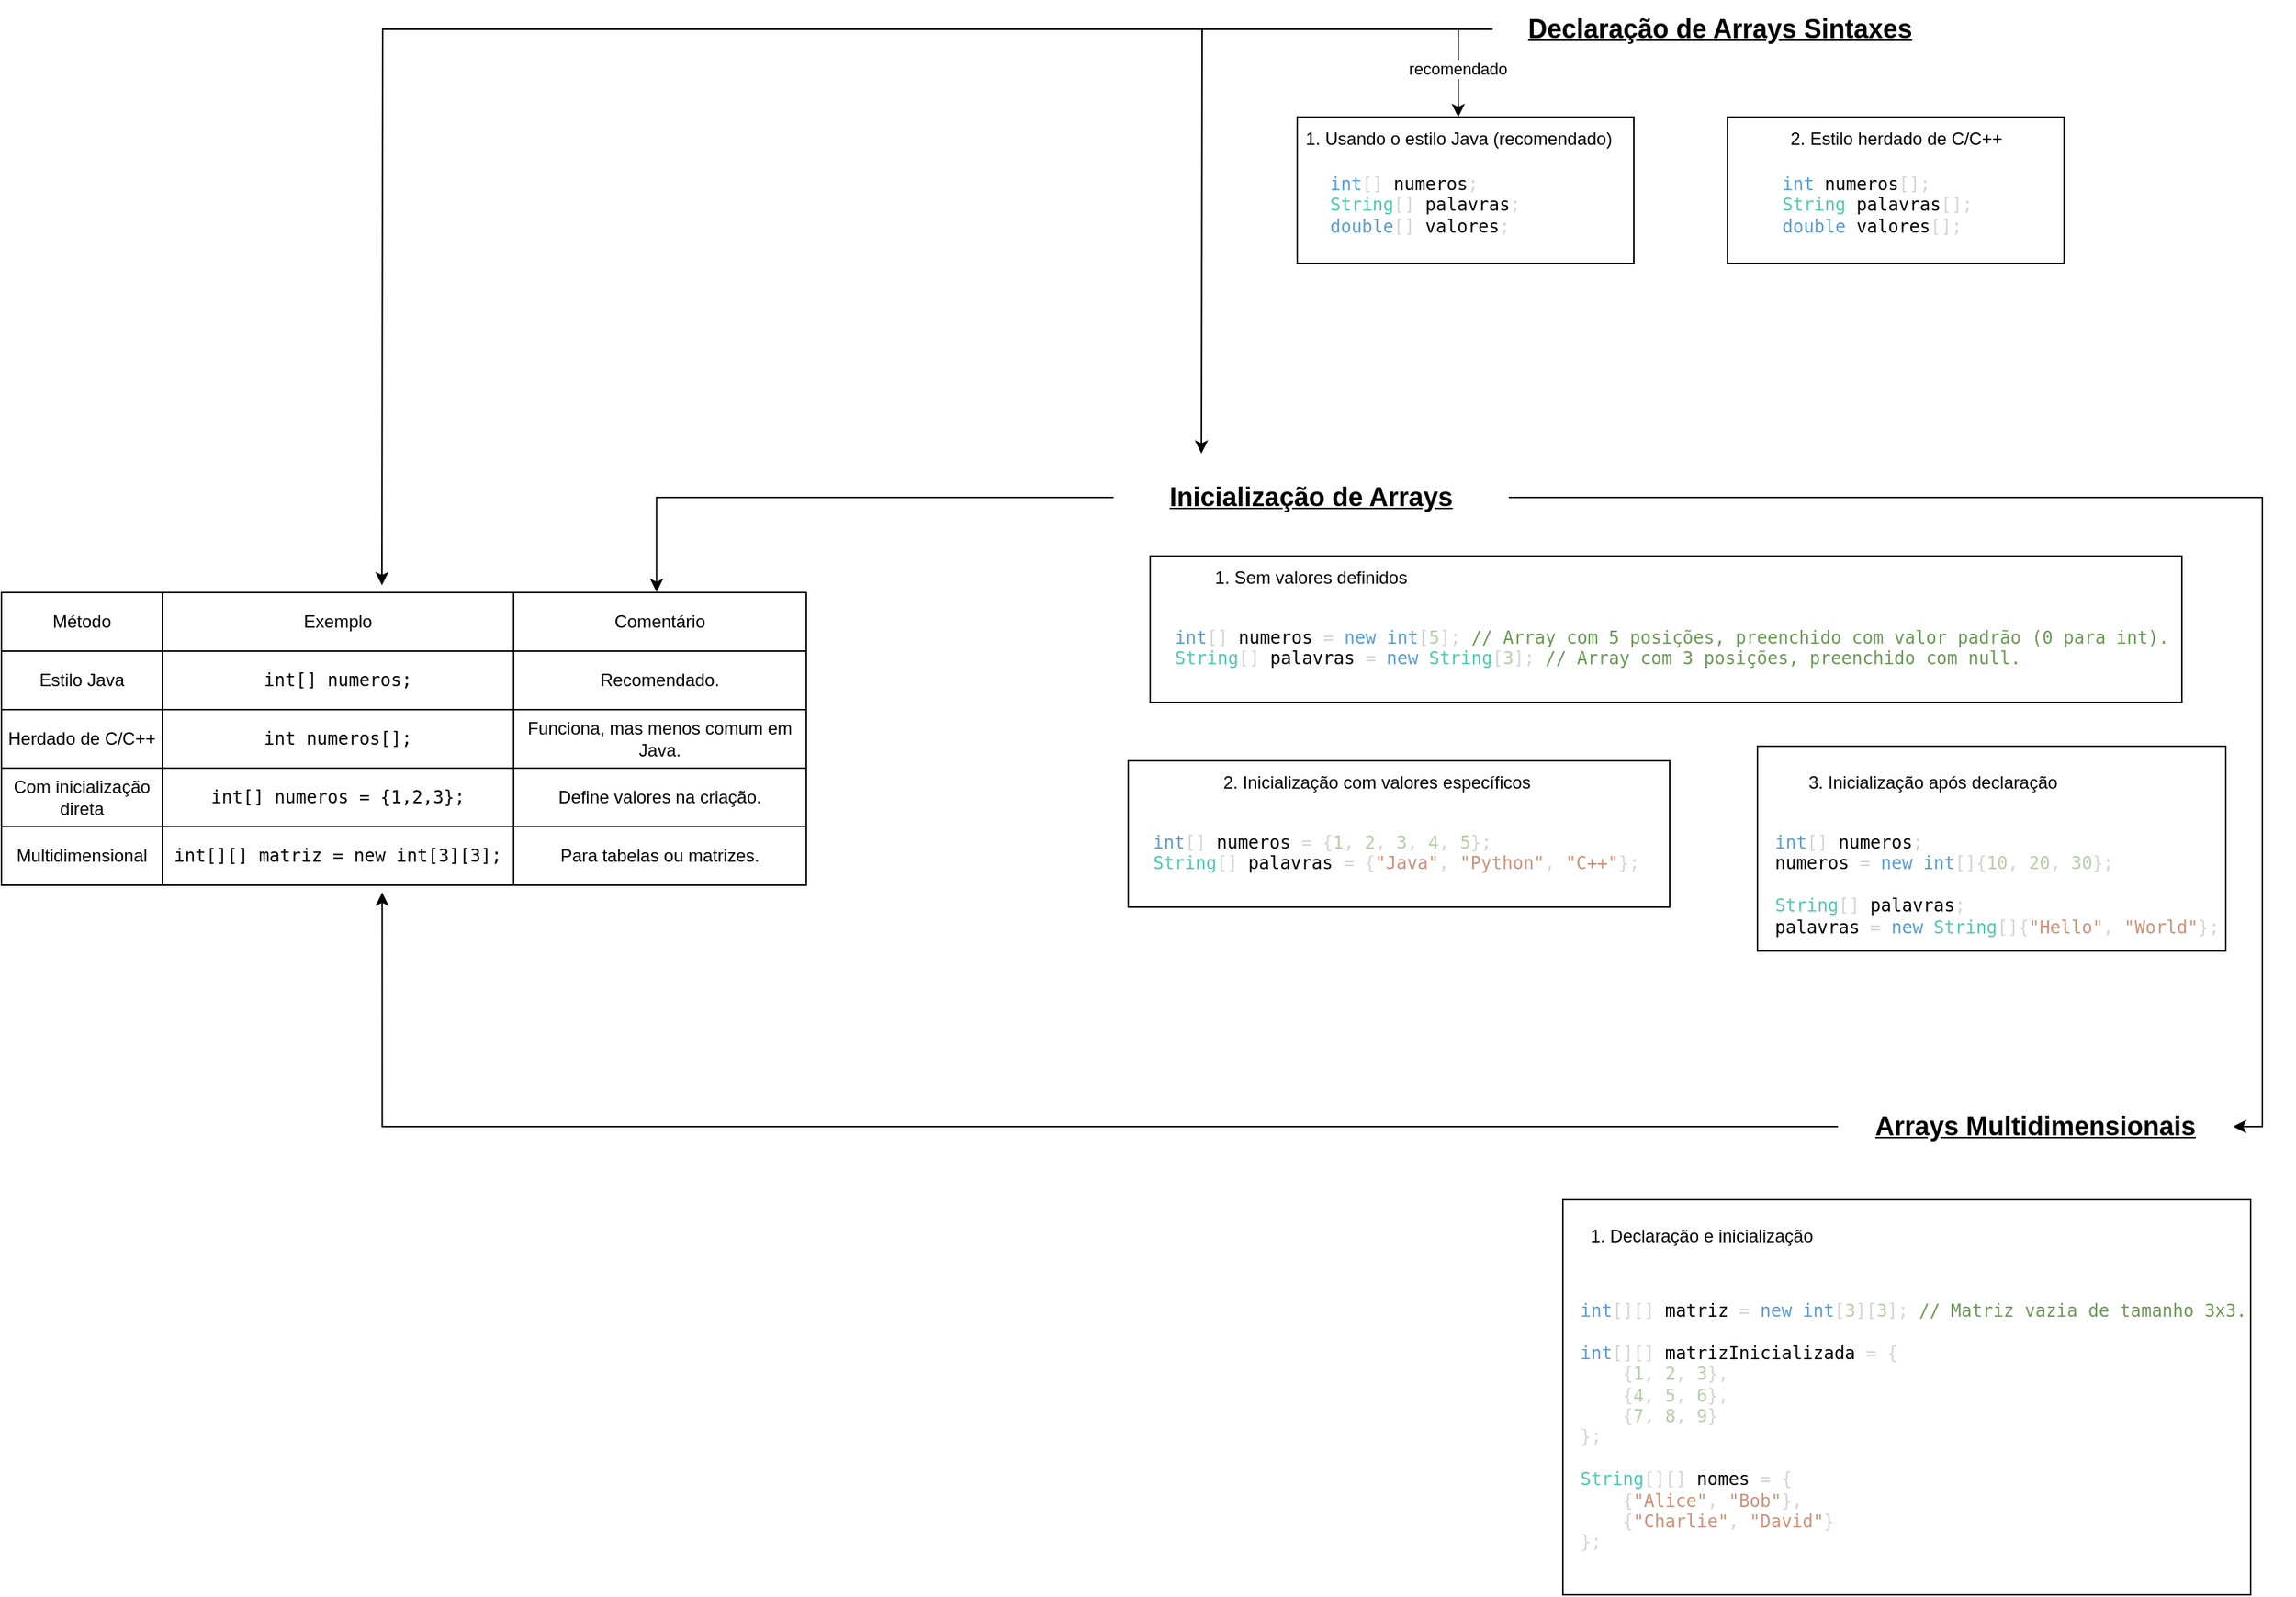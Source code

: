 <mxfile version="26.2.6">
  <diagram name="Página-1" id="zZZ8uDul51QJqdM6ozN6">
    <mxGraphModel dx="2986" dy="1066" grid="1" gridSize="10" guides="1" tooltips="1" connect="1" arrows="1" fold="1" page="1" pageScale="1" pageWidth="827" pageHeight="1169" math="0" shadow="0">
      <root>
        <mxCell id="0" />
        <mxCell id="1" parent="0" />
        <mxCell id="lGeH4csDWYJscvn6PiZ9-28" value="" style="rounded=0;whiteSpace=wrap;html=1;" vertex="1" parent="1">
          <mxGeometry x="460" y="590" width="320" height="140" as="geometry" />
        </mxCell>
        <mxCell id="lGeH4csDWYJscvn6PiZ9-25" value="" style="rounded=0;whiteSpace=wrap;html=1;" vertex="1" parent="1">
          <mxGeometry x="30" y="600" width="370" height="100" as="geometry" />
        </mxCell>
        <mxCell id="lGeH4csDWYJscvn6PiZ9-12" value="" style="rounded=0;whiteSpace=wrap;html=1;" vertex="1" parent="1">
          <mxGeometry x="439.5" y="160" width="230" height="100" as="geometry" />
        </mxCell>
        <mxCell id="lGeH4csDWYJscvn6PiZ9-7" value="" style="rounded=0;whiteSpace=wrap;html=1;" vertex="1" parent="1">
          <mxGeometry x="145.5" y="160" width="230" height="100" as="geometry" />
        </mxCell>
        <mxCell id="lGeH4csDWYJscvn6PiZ9-13" style="edgeStyle=orthogonalEdgeStyle;rounded=0;orthogonalLoop=1;jettySize=auto;html=1;entryX=0.5;entryY=0;entryDx=0;entryDy=0;exitX=0;exitY=0.5;exitDx=0;exitDy=0;" edge="1" parent="1" source="lGeH4csDWYJscvn6PiZ9-1" target="lGeH4csDWYJscvn6PiZ9-2">
          <mxGeometry relative="1" as="geometry" />
        </mxCell>
        <mxCell id="lGeH4csDWYJscvn6PiZ9-14" value="recomendado" style="edgeLabel;html=1;align=center;verticalAlign=middle;resizable=0;points=[];" vertex="1" connectable="0" parent="lGeH4csDWYJscvn6PiZ9-13">
          <mxGeometry x="0.211" y="-1" relative="1" as="geometry">
            <mxPoint as="offset" />
          </mxGeometry>
        </mxCell>
        <mxCell id="lGeH4csDWYJscvn6PiZ9-35" style="edgeStyle=orthogonalEdgeStyle;rounded=0;orthogonalLoop=1;jettySize=auto;html=1;" edge="1" parent="1" source="lGeH4csDWYJscvn6PiZ9-1">
          <mxGeometry relative="1" as="geometry">
            <mxPoint x="80" y="390" as="targetPoint" />
          </mxGeometry>
        </mxCell>
        <mxCell id="lGeH4csDWYJscvn6PiZ9-58" style="edgeStyle=orthogonalEdgeStyle;rounded=0;orthogonalLoop=1;jettySize=auto;html=1;" edge="1" parent="1" source="lGeH4csDWYJscvn6PiZ9-1">
          <mxGeometry relative="1" as="geometry">
            <mxPoint x="-480" y="480" as="targetPoint" />
          </mxGeometry>
        </mxCell>
        <mxCell id="lGeH4csDWYJscvn6PiZ9-1" value="&lt;b&gt;&lt;u&gt;Declaração de Arrays Sintaxes&lt;/u&gt;&lt;/b&gt;" style="text;strokeColor=none;align=center;fillColor=none;html=1;verticalAlign=middle;whiteSpace=wrap;rounded=0;fontSize=18;" vertex="1" parent="1">
          <mxGeometry x="279" y="80" width="311" height="40" as="geometry" />
        </mxCell>
        <mxCell id="lGeH4csDWYJscvn6PiZ9-2" value="1. Usando o estilo Java (recomendado)" style="text;strokeColor=none;align=center;fillColor=none;html=1;verticalAlign=middle;whiteSpace=wrap;rounded=0;" vertex="1" parent="1">
          <mxGeometry x="145.5" y="160" width="220" height="30" as="geometry" />
        </mxCell>
        <mxCell id="lGeH4csDWYJscvn6PiZ9-4" value="&lt;pre class=&quot;x:px-4 x:py-2&quot;&gt;&lt;code class=&quot;x:font-mono&quot; style=&quot;white-space: pre;&quot;&gt;&lt;span class=&quot;token&quot; style=&quot;color: rgb(86, 156, 214);&quot;&gt;int&lt;/span&gt;&lt;span class=&quot;token&quot; style=&quot;color: rgb(212, 212, 212);&quot;&gt;[&lt;/span&gt;&lt;span class=&quot;token&quot; style=&quot;color: rgb(212, 212, 212);&quot;&gt;]&lt;/span&gt;&lt;span&gt; numeros&lt;/span&gt;&lt;span class=&quot;token&quot; style=&quot;color: rgb(212, 212, 212);&quot;&gt;;&lt;/span&gt;&lt;span&gt;&#xa;&lt;/span&gt;&lt;span&gt;&lt;/span&gt;&lt;span class=&quot;token&quot; style=&quot;color: rgb(78, 201, 176);&quot;&gt;String&lt;/span&gt;&lt;span class=&quot;token&quot; style=&quot;color: rgb(212, 212, 212);&quot;&gt;[&lt;/span&gt;&lt;span class=&quot;token&quot; style=&quot;color: rgb(212, 212, 212);&quot;&gt;]&lt;/span&gt;&lt;span&gt; palavras&lt;/span&gt;&lt;span class=&quot;token&quot; style=&quot;color: rgb(212, 212, 212);&quot;&gt;;&lt;/span&gt;&lt;span&gt;&#xa;&lt;/span&gt;&lt;span&gt;&lt;/span&gt;&lt;span class=&quot;token&quot; style=&quot;color: rgb(86, 156, 214);&quot;&gt;double&lt;/span&gt;&lt;span class=&quot;token&quot; style=&quot;color: rgb(212, 212, 212);&quot;&gt;[&lt;/span&gt;&lt;span class=&quot;token&quot; style=&quot;color: rgb(212, 212, 212);&quot;&gt;]&lt;/span&gt;&lt;span&gt; valores&lt;/span&gt;&lt;span class=&quot;token&quot; style=&quot;color: rgb(212, 212, 212);&quot;&gt;;&lt;/span&gt;&lt;/code&gt;&lt;/pre&gt;" style="text;whiteSpace=wrap;html=1;" vertex="1" parent="1">
          <mxGeometry x="165.5" y="180" width="160" height="90" as="geometry" />
        </mxCell>
        <mxCell id="lGeH4csDWYJscvn6PiZ9-5" value="2. Estilo herdado de C/C++" style="text;strokeColor=none;align=center;fillColor=none;html=1;verticalAlign=middle;whiteSpace=wrap;rounded=0;" vertex="1" parent="1">
          <mxGeometry x="444.5" y="160" width="220" height="30" as="geometry" />
        </mxCell>
        <mxCell id="lGeH4csDWYJscvn6PiZ9-9" value="&lt;pre class=&quot;x:px-4 x:py-2&quot;&gt;&lt;code class=&quot;x:font-mono&quot; style=&quot;white-space: pre;&quot;&gt;&lt;span class=&quot;token&quot; style=&quot;color: rgb(86, 156, 214);&quot;&gt;int&lt;/span&gt;&lt;span&gt; numeros&lt;/span&gt;&lt;span class=&quot;token&quot; style=&quot;color: rgb(212, 212, 212);&quot;&gt;[&lt;/span&gt;&lt;span class=&quot;token&quot; style=&quot;color: rgb(212, 212, 212);&quot;&gt;]&lt;/span&gt;&lt;span class=&quot;token&quot; style=&quot;color: rgb(212, 212, 212);&quot;&gt;;&lt;/span&gt;&lt;span&gt;&#xa;&lt;/span&gt;&lt;span&gt;&lt;/span&gt;&lt;span class=&quot;token&quot; style=&quot;color: rgb(78, 201, 176);&quot;&gt;String&lt;/span&gt;&lt;span&gt; palavras&lt;/span&gt;&lt;span class=&quot;token&quot; style=&quot;color: rgb(212, 212, 212);&quot;&gt;[&lt;/span&gt;&lt;span class=&quot;token&quot; style=&quot;color: rgb(212, 212, 212);&quot;&gt;]&lt;/span&gt;&lt;span class=&quot;token&quot; style=&quot;color: rgb(212, 212, 212);&quot;&gt;;&lt;/span&gt;&lt;span&gt;&#xa;&lt;/span&gt;&lt;span&gt;&lt;/span&gt;&lt;span class=&quot;token&quot; style=&quot;color: rgb(86, 156, 214);&quot;&gt;double&lt;/span&gt;&lt;span&gt; valores&lt;/span&gt;&lt;span class=&quot;token&quot; style=&quot;color: rgb(212, 212, 212);&quot;&gt;[&lt;/span&gt;&lt;span class=&quot;token&quot; style=&quot;color: rgb(212, 212, 212);&quot;&gt;]&lt;/span&gt;&lt;span class=&quot;token&quot; style=&quot;color: rgb(212, 212, 212);&quot;&gt;;&lt;/span&gt;&lt;/code&gt;&lt;/pre&gt;" style="text;whiteSpace=wrap;html=1;" vertex="1" parent="1">
          <mxGeometry x="474.5" y="180" width="160" height="90" as="geometry" />
        </mxCell>
        <mxCell id="lGeH4csDWYJscvn6PiZ9-36" style="edgeStyle=orthogonalEdgeStyle;rounded=0;orthogonalLoop=1;jettySize=auto;html=1;entryX=1;entryY=0.5;entryDx=0;entryDy=0;" edge="1" parent="1" source="lGeH4csDWYJscvn6PiZ9-18" target="lGeH4csDWYJscvn6PiZ9-29">
          <mxGeometry relative="1" as="geometry" />
        </mxCell>
        <mxCell id="lGeH4csDWYJscvn6PiZ9-60" style="edgeStyle=orthogonalEdgeStyle;rounded=0;orthogonalLoop=1;jettySize=auto;html=1;entryX=0.814;entryY=-0.002;entryDx=0;entryDy=0;entryPerimeter=0;" edge="1" parent="1" source="lGeH4csDWYJscvn6PiZ9-18" target="lGeH4csDWYJscvn6PiZ9-37">
          <mxGeometry relative="1" as="geometry">
            <mxPoint x="-120" y="690" as="targetPoint" />
          </mxGeometry>
        </mxCell>
        <mxCell id="lGeH4csDWYJscvn6PiZ9-18" value="&lt;b&gt;&lt;u&gt;Inicialização de Arrays&lt;/u&gt;&lt;/b&gt;" style="text;strokeColor=none;align=center;fillColor=none;html=1;verticalAlign=middle;whiteSpace=wrap;rounded=0;fontSize=18;" vertex="1" parent="1">
          <mxGeometry x="20" y="400" width="270" height="40" as="geometry" />
        </mxCell>
        <mxCell id="lGeH4csDWYJscvn6PiZ9-20" value="" style="rounded=0;whiteSpace=wrap;html=1;" vertex="1" parent="1">
          <mxGeometry x="45" y="460" width="705" height="100" as="geometry" />
        </mxCell>
        <mxCell id="lGeH4csDWYJscvn6PiZ9-21" value="1. Sem valores definidos" style="text;strokeColor=none;align=center;fillColor=none;html=1;verticalAlign=middle;whiteSpace=wrap;rounded=0;" vertex="1" parent="1">
          <mxGeometry x="45" y="460" width="220" height="30" as="geometry" />
        </mxCell>
        <mxCell id="lGeH4csDWYJscvn6PiZ9-22" value="&lt;pre class=&quot;x:px-4 x:py-2&quot;&gt;&lt;code class=&quot;x:font-mono&quot; style=&quot;white-space: pre;&quot;&gt;&lt;span class=&quot;token&quot; style=&quot;color: rgb(86, 156, 214);&quot;&gt;int&lt;/span&gt;&lt;span class=&quot;token&quot; style=&quot;color: rgb(212, 212, 212);&quot;&gt;[&lt;/span&gt;&lt;span class=&quot;token&quot; style=&quot;color: rgb(212, 212, 212);&quot;&gt;]&lt;/span&gt;&lt;span&gt; numeros &lt;/span&gt;&lt;span class=&quot;token&quot; style=&quot;color: rgb(212, 212, 212);&quot;&gt;=&lt;/span&gt;&lt;span&gt; &lt;/span&gt;&lt;span class=&quot;token&quot; style=&quot;color: rgb(86, 156, 214);&quot;&gt;new&lt;/span&gt;&lt;span&gt; &lt;/span&gt;&lt;span class=&quot;token&quot; style=&quot;color: rgb(86, 156, 214);&quot;&gt;int&lt;/span&gt;&lt;span class=&quot;token&quot; style=&quot;color: rgb(212, 212, 212);&quot;&gt;[&lt;/span&gt;&lt;span class=&quot;token&quot; style=&quot;color: rgb(181, 206, 168);&quot;&gt;5&lt;/span&gt;&lt;span class=&quot;token&quot; style=&quot;color: rgb(212, 212, 212);&quot;&gt;]&lt;/span&gt;&lt;span class=&quot;token&quot; style=&quot;color: rgb(212, 212, 212);&quot;&gt;;&lt;/span&gt;&lt;span&gt; &lt;/span&gt;&lt;span class=&quot;token&quot; style=&quot;color: rgb(106, 153, 85);&quot;&gt;// Array com 5 posições, preenchido com valor padrão (0 para int).&lt;/span&gt;&lt;span&gt;&#xa;&lt;/span&gt;&lt;span&gt;&lt;/span&gt;&lt;span class=&quot;token&quot; style=&quot;color: rgb(78, 201, 176);&quot;&gt;String&lt;/span&gt;&lt;span class=&quot;token&quot; style=&quot;color: rgb(212, 212, 212);&quot;&gt;[&lt;/span&gt;&lt;span class=&quot;token&quot; style=&quot;color: rgb(212, 212, 212);&quot;&gt;]&lt;/span&gt;&lt;span&gt; palavras &lt;/span&gt;&lt;span class=&quot;token&quot; style=&quot;color: rgb(212, 212, 212);&quot;&gt;=&lt;/span&gt;&lt;span&gt; &lt;/span&gt;&lt;span class=&quot;token&quot; style=&quot;color: rgb(86, 156, 214);&quot;&gt;new&lt;/span&gt;&lt;span&gt; &lt;/span&gt;&lt;span class=&quot;token&quot; style=&quot;color: rgb(78, 201, 176);&quot;&gt;String&lt;/span&gt;&lt;span class=&quot;token&quot; style=&quot;color: rgb(212, 212, 212);&quot;&gt;[&lt;/span&gt;&lt;span class=&quot;token&quot; style=&quot;color: rgb(181, 206, 168);&quot;&gt;3&lt;/span&gt;&lt;span class=&quot;token&quot; style=&quot;color: rgb(212, 212, 212);&quot;&gt;]&lt;/span&gt;&lt;span class=&quot;token&quot; style=&quot;color: rgb(212, 212, 212);&quot;&gt;;&lt;/span&gt;&lt;span&gt; &lt;/span&gt;&lt;span class=&quot;token&quot; style=&quot;color: rgb(106, 153, 85);&quot;&gt;// Array com 3 posições, preenchido com null.&lt;/span&gt;&lt;span&gt;&lt;/span&gt;&lt;/code&gt;&lt;/pre&gt;" style="text;whiteSpace=wrap;html=1;" vertex="1" parent="1">
          <mxGeometry x="60" y="490" width="690" height="60" as="geometry" />
        </mxCell>
        <mxCell id="lGeH4csDWYJscvn6PiZ9-23" value="2. Inicialização com valores específicos" style="text;strokeColor=none;align=center;fillColor=none;html=1;verticalAlign=middle;whiteSpace=wrap;rounded=0;" vertex="1" parent="1">
          <mxGeometry x="90" y="600" width="220" height="30" as="geometry" />
        </mxCell>
        <mxCell id="lGeH4csDWYJscvn6PiZ9-24" value="&lt;pre class=&quot;x:px-4 x:py-2&quot;&gt;&lt;code class=&quot;x:font-mono&quot; style=&quot;white-space: pre;&quot;&gt;&lt;span class=&quot;token&quot; style=&quot;color: rgb(86, 156, 214);&quot;&gt;int&lt;/span&gt;&lt;span class=&quot;token&quot; style=&quot;color: rgb(212, 212, 212);&quot;&gt;[&lt;/span&gt;&lt;span class=&quot;token&quot; style=&quot;color: rgb(212, 212, 212);&quot;&gt;]&lt;/span&gt;&lt;span&gt; numeros &lt;/span&gt;&lt;span class=&quot;token&quot; style=&quot;color: rgb(212, 212, 212);&quot;&gt;=&lt;/span&gt;&lt;span&gt; &lt;/span&gt;&lt;span class=&quot;token&quot; style=&quot;color: rgb(212, 212, 212);&quot;&gt;{&lt;/span&gt;&lt;span class=&quot;token&quot; style=&quot;color: rgb(181, 206, 168);&quot;&gt;1&lt;/span&gt;&lt;span class=&quot;token&quot; style=&quot;color: rgb(212, 212, 212);&quot;&gt;,&lt;/span&gt;&lt;span&gt; &lt;/span&gt;&lt;span class=&quot;token&quot; style=&quot;color: rgb(181, 206, 168);&quot;&gt;2&lt;/span&gt;&lt;span class=&quot;token&quot; style=&quot;color: rgb(212, 212, 212);&quot;&gt;,&lt;/span&gt;&lt;span&gt; &lt;/span&gt;&lt;span class=&quot;token&quot; style=&quot;color: rgb(181, 206, 168);&quot;&gt;3&lt;/span&gt;&lt;span class=&quot;token&quot; style=&quot;color: rgb(212, 212, 212);&quot;&gt;,&lt;/span&gt;&lt;span&gt; &lt;/span&gt;&lt;span class=&quot;token&quot; style=&quot;color: rgb(181, 206, 168);&quot;&gt;4&lt;/span&gt;&lt;span class=&quot;token&quot; style=&quot;color: rgb(212, 212, 212);&quot;&gt;,&lt;/span&gt;&lt;span&gt; &lt;/span&gt;&lt;span class=&quot;token&quot; style=&quot;color: rgb(181, 206, 168);&quot;&gt;5&lt;/span&gt;&lt;span class=&quot;token&quot; style=&quot;color: rgb(212, 212, 212);&quot;&gt;}&lt;/span&gt;&lt;span class=&quot;token&quot; style=&quot;color: rgb(212, 212, 212);&quot;&gt;;&lt;/span&gt;&lt;span&gt;&#xa;&lt;/span&gt;&lt;span&gt;&lt;/span&gt;&lt;span class=&quot;token&quot; style=&quot;color: rgb(78, 201, 176);&quot;&gt;String&lt;/span&gt;&lt;span class=&quot;token&quot; style=&quot;color: rgb(212, 212, 212);&quot;&gt;[&lt;/span&gt;&lt;span class=&quot;token&quot; style=&quot;color: rgb(212, 212, 212);&quot;&gt;]&lt;/span&gt;&lt;span&gt; palavras &lt;/span&gt;&lt;span class=&quot;token&quot; style=&quot;color: rgb(212, 212, 212);&quot;&gt;=&lt;/span&gt;&lt;span&gt; &lt;/span&gt;&lt;span class=&quot;token&quot; style=&quot;color: rgb(212, 212, 212);&quot;&gt;{&lt;/span&gt;&lt;span class=&quot;token&quot; style=&quot;color: rgb(206, 145, 120);&quot;&gt;&quot;Java&quot;&lt;/span&gt;&lt;span class=&quot;token&quot; style=&quot;color: rgb(212, 212, 212);&quot;&gt;,&lt;/span&gt;&lt;span&gt; &lt;/span&gt;&lt;span class=&quot;token&quot; style=&quot;color: rgb(206, 145, 120);&quot;&gt;&quot;Python&quot;&lt;/span&gt;&lt;span class=&quot;token&quot; style=&quot;color: rgb(212, 212, 212);&quot;&gt;,&lt;/span&gt;&lt;span&gt; &lt;/span&gt;&lt;span class=&quot;token&quot; style=&quot;color: rgb(206, 145, 120);&quot;&gt;&quot;C++&quot;&lt;/span&gt;&lt;span class=&quot;token&quot; style=&quot;color: rgb(212, 212, 212);&quot;&gt;}&lt;/span&gt;&lt;span class=&quot;token&quot; style=&quot;color: rgb(212, 212, 212);&quot;&gt;;&lt;/span&gt;&lt;/code&gt;&lt;/pre&gt;" style="text;whiteSpace=wrap;html=1;" vertex="1" parent="1">
          <mxGeometry x="45" y="630" width="370" height="80" as="geometry" />
        </mxCell>
        <mxCell id="lGeH4csDWYJscvn6PiZ9-26" value="3. Inicialização após declaração" style="text;strokeColor=none;align=center;fillColor=none;html=1;verticalAlign=middle;whiteSpace=wrap;rounded=0;" vertex="1" parent="1">
          <mxGeometry x="470" y="600" width="220" height="30" as="geometry" />
        </mxCell>
        <mxCell id="lGeH4csDWYJscvn6PiZ9-27" value="&lt;pre class=&quot;x:px-4 x:py-2&quot;&gt;&lt;code class=&quot;x:font-mono&quot; style=&quot;white-space: pre;&quot;&gt;&lt;span class=&quot;token&quot; style=&quot;color: rgb(86, 156, 214);&quot;&gt;int&lt;/span&gt;&lt;span class=&quot;token&quot; style=&quot;color: rgb(212, 212, 212);&quot;&gt;[&lt;/span&gt;&lt;span class=&quot;token&quot; style=&quot;color: rgb(212, 212, 212);&quot;&gt;]&lt;/span&gt;&lt;span&gt; numeros&lt;/span&gt;&lt;span class=&quot;token&quot; style=&quot;color: rgb(212, 212, 212);&quot;&gt;;&lt;/span&gt;&lt;span&gt;&#xa;&lt;/span&gt;&lt;span&gt;numeros &lt;/span&gt;&lt;span class=&quot;token&quot; style=&quot;color: rgb(212, 212, 212);&quot;&gt;=&lt;/span&gt;&lt;span&gt; &lt;/span&gt;&lt;span class=&quot;token&quot; style=&quot;color: rgb(86, 156, 214);&quot;&gt;new&lt;/span&gt;&lt;span&gt; &lt;/span&gt;&lt;span class=&quot;token&quot; style=&quot;color: rgb(86, 156, 214);&quot;&gt;int&lt;/span&gt;&lt;span class=&quot;token&quot; style=&quot;color: rgb(212, 212, 212);&quot;&gt;[&lt;/span&gt;&lt;span class=&quot;token&quot; style=&quot;color: rgb(212, 212, 212);&quot;&gt;]&lt;/span&gt;&lt;span class=&quot;token&quot; style=&quot;color: rgb(212, 212, 212);&quot;&gt;{&lt;/span&gt;&lt;span class=&quot;token&quot; style=&quot;color: rgb(181, 206, 168);&quot;&gt;10&lt;/span&gt;&lt;span class=&quot;token&quot; style=&quot;color: rgb(212, 212, 212);&quot;&gt;,&lt;/span&gt;&lt;span&gt; &lt;/span&gt;&lt;span class=&quot;token&quot; style=&quot;color: rgb(181, 206, 168);&quot;&gt;20&lt;/span&gt;&lt;span class=&quot;token&quot; style=&quot;color: rgb(212, 212, 212);&quot;&gt;,&lt;/span&gt;&lt;span&gt; &lt;/span&gt;&lt;span class=&quot;token&quot; style=&quot;color: rgb(181, 206, 168);&quot;&gt;30&lt;/span&gt;&lt;span class=&quot;token&quot; style=&quot;color: rgb(212, 212, 212);&quot;&gt;}&lt;/span&gt;&lt;span class=&quot;token&quot; style=&quot;color: rgb(212, 212, 212);&quot;&gt;;&lt;/span&gt;&lt;span&gt;&#xa;&lt;/span&gt;&#xa;&lt;span&gt;&lt;/span&gt;&lt;span class=&quot;token&quot; style=&quot;color: rgb(78, 201, 176);&quot;&gt;String&lt;/span&gt;&lt;span class=&quot;token&quot; style=&quot;color: rgb(212, 212, 212);&quot;&gt;[&lt;/span&gt;&lt;span class=&quot;token&quot; style=&quot;color: rgb(212, 212, 212);&quot;&gt;]&lt;/span&gt;&lt;span&gt; palavras&lt;/span&gt;&lt;span class=&quot;token&quot; style=&quot;color: rgb(212, 212, 212);&quot;&gt;;&lt;/span&gt;&lt;span&gt;&#xa;&lt;/span&gt;&lt;span&gt;palavras &lt;/span&gt;&lt;span class=&quot;token&quot; style=&quot;color: rgb(212, 212, 212);&quot;&gt;=&lt;/span&gt;&lt;span&gt; &lt;/span&gt;&lt;span class=&quot;token&quot; style=&quot;color: rgb(86, 156, 214);&quot;&gt;new&lt;/span&gt;&lt;span&gt; &lt;/span&gt;&lt;span class=&quot;token&quot; style=&quot;color: rgb(78, 201, 176);&quot;&gt;String&lt;/span&gt;&lt;span class=&quot;token&quot; style=&quot;color: rgb(212, 212, 212);&quot;&gt;[&lt;/span&gt;&lt;span class=&quot;token&quot; style=&quot;color: rgb(212, 212, 212);&quot;&gt;]&lt;/span&gt;&lt;span class=&quot;token&quot; style=&quot;color: rgb(212, 212, 212);&quot;&gt;{&lt;/span&gt;&lt;span class=&quot;token&quot; style=&quot;color: rgb(206, 145, 120);&quot;&gt;&quot;Hello&quot;&lt;/span&gt;&lt;span class=&quot;token&quot; style=&quot;color: rgb(212, 212, 212);&quot;&gt;,&lt;/span&gt;&lt;span&gt; &lt;/span&gt;&lt;span class=&quot;token&quot; style=&quot;color: rgb(206, 145, 120);&quot;&gt;&quot;World&quot;&lt;/span&gt;&lt;span class=&quot;token&quot; style=&quot;color: rgb(212, 212, 212);&quot;&gt;}&lt;/span&gt;&lt;span class=&quot;token&quot; style=&quot;color: rgb(212, 212, 212);&quot;&gt;;&lt;/span&gt;&lt;/code&gt;&lt;/pre&gt;" style="text;whiteSpace=wrap;html=1;" vertex="1" parent="1">
          <mxGeometry x="470" y="630" width="340" height="120" as="geometry" />
        </mxCell>
        <mxCell id="lGeH4csDWYJscvn6PiZ9-29" value="&lt;b&gt;&lt;u&gt;Arrays Multidimensionais&lt;/u&gt;&lt;/b&gt;" style="text;strokeColor=none;align=center;fillColor=none;html=1;verticalAlign=middle;whiteSpace=wrap;rounded=0;fontSize=18;" vertex="1" parent="1">
          <mxGeometry x="515" y="830" width="270" height="40" as="geometry" />
        </mxCell>
        <mxCell id="lGeH4csDWYJscvn6PiZ9-33" value="" style="group" vertex="1" connectable="0" parent="1">
          <mxGeometry x="312" y="900" width="515" height="270" as="geometry" />
        </mxCell>
        <mxCell id="lGeH4csDWYJscvn6PiZ9-32" value="" style="rounded=0;whiteSpace=wrap;html=1;" vertex="1" parent="lGeH4csDWYJscvn6PiZ9-33">
          <mxGeometry x="15" width="470" height="270" as="geometry" />
        </mxCell>
        <mxCell id="lGeH4csDWYJscvn6PiZ9-30" value="1. Declaração e inicialização" style="text;strokeColor=none;align=center;fillColor=none;html=1;verticalAlign=middle;whiteSpace=wrap;rounded=0;" vertex="1" parent="lGeH4csDWYJscvn6PiZ9-33">
          <mxGeometry y="10" width="220" height="30" as="geometry" />
        </mxCell>
        <mxCell id="lGeH4csDWYJscvn6PiZ9-31" value="&lt;pre class=&quot;x:px-4 x:py-2&quot;&gt;&lt;code class=&quot;x:font-mono&quot; style=&quot;white-space: pre;&quot;&gt;&lt;span class=&quot;token&quot; style=&quot;color: rgb(86, 156, 214);&quot;&gt;int&lt;/span&gt;&lt;span class=&quot;token&quot; style=&quot;color: rgb(212, 212, 212);&quot;&gt;[&lt;/span&gt;&lt;span class=&quot;token&quot; style=&quot;color: rgb(212, 212, 212);&quot;&gt;]&lt;/span&gt;&lt;span class=&quot;token&quot; style=&quot;color: rgb(212, 212, 212);&quot;&gt;[&lt;/span&gt;&lt;span class=&quot;token&quot; style=&quot;color: rgb(212, 212, 212);&quot;&gt;]&lt;/span&gt;&lt;span&gt; matriz &lt;/span&gt;&lt;span class=&quot;token&quot; style=&quot;color: rgb(212, 212, 212);&quot;&gt;=&lt;/span&gt;&lt;span&gt; &lt;/span&gt;&lt;span class=&quot;token&quot; style=&quot;color: rgb(86, 156, 214);&quot;&gt;new&lt;/span&gt;&lt;span&gt; &lt;/span&gt;&lt;span class=&quot;token&quot; style=&quot;color: rgb(86, 156, 214);&quot;&gt;int&lt;/span&gt;&lt;span class=&quot;token&quot; style=&quot;color: rgb(212, 212, 212);&quot;&gt;[&lt;/span&gt;&lt;span class=&quot;token&quot; style=&quot;color: rgb(181, 206, 168);&quot;&gt;3&lt;/span&gt;&lt;span class=&quot;token&quot; style=&quot;color: rgb(212, 212, 212);&quot;&gt;]&lt;/span&gt;&lt;span class=&quot;token&quot; style=&quot;color: rgb(212, 212, 212);&quot;&gt;[&lt;/span&gt;&lt;span class=&quot;token&quot; style=&quot;color: rgb(181, 206, 168);&quot;&gt;3&lt;/span&gt;&lt;span class=&quot;token&quot; style=&quot;color: rgb(212, 212, 212);&quot;&gt;]&lt;/span&gt;&lt;span class=&quot;token&quot; style=&quot;color: rgb(212, 212, 212);&quot;&gt;;&lt;/span&gt;&lt;span&gt; &lt;/span&gt;&lt;span class=&quot;token&quot; style=&quot;color: rgb(106, 153, 85);&quot;&gt;// Matriz vazia de tamanho 3x3.&lt;/span&gt;&lt;span&gt;&#xa;&lt;/span&gt;&#xa;&lt;span&gt;&lt;/span&gt;&lt;span class=&quot;token&quot; style=&quot;color: rgb(86, 156, 214);&quot;&gt;int&lt;/span&gt;&lt;span class=&quot;token&quot; style=&quot;color: rgb(212, 212, 212);&quot;&gt;[&lt;/span&gt;&lt;span class=&quot;token&quot; style=&quot;color: rgb(212, 212, 212);&quot;&gt;]&lt;/span&gt;&lt;span class=&quot;token&quot; style=&quot;color: rgb(212, 212, 212);&quot;&gt;[&lt;/span&gt;&lt;span class=&quot;token&quot; style=&quot;color: rgb(212, 212, 212);&quot;&gt;]&lt;/span&gt;&lt;span&gt; matrizInicializada &lt;/span&gt;&lt;span class=&quot;token&quot; style=&quot;color: rgb(212, 212, 212);&quot;&gt;=&lt;/span&gt;&lt;span&gt; &lt;/span&gt;&lt;span class=&quot;token&quot; style=&quot;color: rgb(212, 212, 212);&quot;&gt;{&lt;/span&gt;&lt;span&gt;&#xa;&lt;/span&gt;&lt;span&gt;    &lt;/span&gt;&lt;span class=&quot;token&quot; style=&quot;color: rgb(212, 212, 212);&quot;&gt;{&lt;/span&gt;&lt;span class=&quot;token&quot; style=&quot;color: rgb(181, 206, 168);&quot;&gt;1&lt;/span&gt;&lt;span class=&quot;token&quot; style=&quot;color: rgb(212, 212, 212);&quot;&gt;,&lt;/span&gt;&lt;span&gt; &lt;/span&gt;&lt;span class=&quot;token&quot; style=&quot;color: rgb(181, 206, 168);&quot;&gt;2&lt;/span&gt;&lt;span class=&quot;token&quot; style=&quot;color: rgb(212, 212, 212);&quot;&gt;,&lt;/span&gt;&lt;span&gt; &lt;/span&gt;&lt;span class=&quot;token&quot; style=&quot;color: rgb(181, 206, 168);&quot;&gt;3&lt;/span&gt;&lt;span class=&quot;token&quot; style=&quot;color: rgb(212, 212, 212);&quot;&gt;}&lt;/span&gt;&lt;span class=&quot;token&quot; style=&quot;color: rgb(212, 212, 212);&quot;&gt;,&lt;/span&gt;&lt;span&gt;&#xa;&lt;/span&gt;&lt;span&gt;    &lt;/span&gt;&lt;span class=&quot;token&quot; style=&quot;color: rgb(212, 212, 212);&quot;&gt;{&lt;/span&gt;&lt;span class=&quot;token&quot; style=&quot;color: rgb(181, 206, 168);&quot;&gt;4&lt;/span&gt;&lt;span class=&quot;token&quot; style=&quot;color: rgb(212, 212, 212);&quot;&gt;,&lt;/span&gt;&lt;span&gt; &lt;/span&gt;&lt;span class=&quot;token&quot; style=&quot;color: rgb(181, 206, 168);&quot;&gt;5&lt;/span&gt;&lt;span class=&quot;token&quot; style=&quot;color: rgb(212, 212, 212);&quot;&gt;,&lt;/span&gt;&lt;span&gt; &lt;/span&gt;&lt;span class=&quot;token&quot; style=&quot;color: rgb(181, 206, 168);&quot;&gt;6&lt;/span&gt;&lt;span class=&quot;token&quot; style=&quot;color: rgb(212, 212, 212);&quot;&gt;}&lt;/span&gt;&lt;span class=&quot;token&quot; style=&quot;color: rgb(212, 212, 212);&quot;&gt;,&lt;/span&gt;&lt;span&gt;&#xa;&lt;/span&gt;&lt;span&gt;    &lt;/span&gt;&lt;span class=&quot;token&quot; style=&quot;color: rgb(212, 212, 212);&quot;&gt;{&lt;/span&gt;&lt;span class=&quot;token&quot; style=&quot;color: rgb(181, 206, 168);&quot;&gt;7&lt;/span&gt;&lt;span class=&quot;token&quot; style=&quot;color: rgb(212, 212, 212);&quot;&gt;,&lt;/span&gt;&lt;span&gt; &lt;/span&gt;&lt;span class=&quot;token&quot; style=&quot;color: rgb(181, 206, 168);&quot;&gt;8&lt;/span&gt;&lt;span class=&quot;token&quot; style=&quot;color: rgb(212, 212, 212);&quot;&gt;,&lt;/span&gt;&lt;span&gt; &lt;/span&gt;&lt;span class=&quot;token&quot; style=&quot;color: rgb(181, 206, 168);&quot;&gt;9&lt;/span&gt;&lt;span class=&quot;token&quot; style=&quot;color: rgb(212, 212, 212);&quot;&gt;}&lt;/span&gt;&lt;span&gt;&#xa;&lt;/span&gt;&lt;span&gt;&lt;/span&gt;&lt;span class=&quot;token&quot; style=&quot;color: rgb(212, 212, 212);&quot;&gt;}&lt;/span&gt;&lt;span class=&quot;token&quot; style=&quot;color: rgb(212, 212, 212);&quot;&gt;;&lt;/span&gt;&lt;span&gt;&#xa;&lt;/span&gt;&#xa;&lt;span&gt;&lt;/span&gt;&lt;span class=&quot;token&quot; style=&quot;color: rgb(78, 201, 176);&quot;&gt;String&lt;/span&gt;&lt;span class=&quot;token&quot; style=&quot;color: rgb(212, 212, 212);&quot;&gt;[&lt;/span&gt;&lt;span class=&quot;token&quot; style=&quot;color: rgb(212, 212, 212);&quot;&gt;]&lt;/span&gt;&lt;span class=&quot;token&quot; style=&quot;color: rgb(212, 212, 212);&quot;&gt;[&lt;/span&gt;&lt;span class=&quot;token&quot; style=&quot;color: rgb(212, 212, 212);&quot;&gt;]&lt;/span&gt;&lt;span&gt; nomes &lt;/span&gt;&lt;span class=&quot;token&quot; style=&quot;color: rgb(212, 212, 212);&quot;&gt;=&lt;/span&gt;&lt;span&gt; &lt;/span&gt;&lt;span class=&quot;token&quot; style=&quot;color: rgb(212, 212, 212);&quot;&gt;{&lt;/span&gt;&lt;span&gt;&#xa;&lt;/span&gt;&lt;span&gt;    &lt;/span&gt;&lt;span class=&quot;token&quot; style=&quot;color: rgb(212, 212, 212);&quot;&gt;{&lt;/span&gt;&lt;span class=&quot;token&quot; style=&quot;color: rgb(206, 145, 120);&quot;&gt;&quot;Alice&quot;&lt;/span&gt;&lt;span class=&quot;token&quot; style=&quot;color: rgb(212, 212, 212);&quot;&gt;,&lt;/span&gt;&lt;span&gt; &lt;/span&gt;&lt;span class=&quot;token&quot; style=&quot;color: rgb(206, 145, 120);&quot;&gt;&quot;Bob&quot;&lt;/span&gt;&lt;span class=&quot;token&quot; style=&quot;color: rgb(212, 212, 212);&quot;&gt;}&lt;/span&gt;&lt;span class=&quot;token&quot; style=&quot;color: rgb(212, 212, 212);&quot;&gt;,&lt;/span&gt;&lt;span&gt;&#xa;&lt;/span&gt;&lt;span&gt;    &lt;/span&gt;&lt;span class=&quot;token&quot; style=&quot;color: rgb(212, 212, 212);&quot;&gt;{&lt;/span&gt;&lt;span class=&quot;token&quot; style=&quot;color: rgb(206, 145, 120);&quot;&gt;&quot;Charlie&quot;&lt;/span&gt;&lt;span class=&quot;token&quot; style=&quot;color: rgb(212, 212, 212);&quot;&gt;,&lt;/span&gt;&lt;span&gt; &lt;/span&gt;&lt;span class=&quot;token&quot; style=&quot;color: rgb(206, 145, 120);&quot;&gt;&quot;David&quot;&lt;/span&gt;&lt;span class=&quot;token&quot; style=&quot;color: rgb(212, 212, 212);&quot;&gt;}&lt;/span&gt;&lt;span&gt;&#xa;&lt;/span&gt;&lt;span&gt;&lt;/span&gt;&lt;span class=&quot;token&quot; style=&quot;color: rgb(212, 212, 212);&quot;&gt;}&lt;/span&gt;&lt;span class=&quot;token&quot; style=&quot;color: rgb(212, 212, 212);&quot;&gt;;&lt;/span&gt;&lt;/code&gt;&lt;/pre&gt;" style="text;whiteSpace=wrap;html=1;" vertex="1" parent="lGeH4csDWYJscvn6PiZ9-33">
          <mxGeometry x="25" y="50" width="490" height="220" as="geometry" />
        </mxCell>
        <mxCell id="lGeH4csDWYJscvn6PiZ9-37" value="" style="shape=table;startSize=0;container=1;collapsible=0;childLayout=tableLayout;" vertex="1" parent="1">
          <mxGeometry x="-740" y="485" width="550.0" height="200.0" as="geometry" />
        </mxCell>
        <mxCell id="lGeH4csDWYJscvn6PiZ9-38" value="" style="shape=tableRow;horizontal=0;startSize=0;swimlaneHead=0;swimlaneBody=0;strokeColor=inherit;top=0;left=0;bottom=0;right=0;collapsible=0;dropTarget=0;fillColor=none;points=[[0,0.5],[1,0.5]];portConstraint=eastwest;" vertex="1" parent="lGeH4csDWYJscvn6PiZ9-37">
          <mxGeometry width="550.0" height="40" as="geometry" />
        </mxCell>
        <mxCell id="lGeH4csDWYJscvn6PiZ9-39" value="Método" style="shape=partialRectangle;html=1;whiteSpace=wrap;connectable=0;strokeColor=inherit;overflow=hidden;fillColor=none;top=0;left=0;bottom=0;right=0;pointerEvents=1;" vertex="1" parent="lGeH4csDWYJscvn6PiZ9-38">
          <mxGeometry width="110" height="40" as="geometry">
            <mxRectangle width="110" height="40" as="alternateBounds" />
          </mxGeometry>
        </mxCell>
        <mxCell id="lGeH4csDWYJscvn6PiZ9-40" value="Exemplo" style="shape=partialRectangle;html=1;whiteSpace=wrap;connectable=0;strokeColor=inherit;overflow=hidden;fillColor=none;top=0;left=0;bottom=0;right=0;pointerEvents=1;" vertex="1" parent="lGeH4csDWYJscvn6PiZ9-38">
          <mxGeometry x="110" width="240" height="40" as="geometry">
            <mxRectangle width="240" height="40" as="alternateBounds" />
          </mxGeometry>
        </mxCell>
        <mxCell id="lGeH4csDWYJscvn6PiZ9-41" value="Comentário" style="shape=partialRectangle;html=1;whiteSpace=wrap;connectable=0;strokeColor=inherit;overflow=hidden;fillColor=none;top=0;left=0;bottom=0;right=0;pointerEvents=1;" vertex="1" parent="lGeH4csDWYJscvn6PiZ9-38">
          <mxGeometry x="350" width="200" height="40" as="geometry">
            <mxRectangle width="200" height="40" as="alternateBounds" />
          </mxGeometry>
        </mxCell>
        <mxCell id="lGeH4csDWYJscvn6PiZ9-42" value="" style="shape=tableRow;horizontal=0;startSize=0;swimlaneHead=0;swimlaneBody=0;strokeColor=inherit;top=0;left=0;bottom=0;right=0;collapsible=0;dropTarget=0;fillColor=none;points=[[0,0.5],[1,0.5]];portConstraint=eastwest;" vertex="1" parent="lGeH4csDWYJscvn6PiZ9-37">
          <mxGeometry y="40" width="550.0" height="40" as="geometry" />
        </mxCell>
        <mxCell id="lGeH4csDWYJscvn6PiZ9-43" value="Estilo Java" style="shape=partialRectangle;html=1;whiteSpace=wrap;connectable=0;strokeColor=inherit;overflow=hidden;fillColor=none;top=0;left=0;bottom=0;right=0;pointerEvents=1;" vertex="1" parent="lGeH4csDWYJscvn6PiZ9-42">
          <mxGeometry width="110" height="40" as="geometry">
            <mxRectangle width="110" height="40" as="alternateBounds" />
          </mxGeometry>
        </mxCell>
        <mxCell id="lGeH4csDWYJscvn6PiZ9-44" value="&lt;code&gt;int[] numeros;&lt;/code&gt;" style="shape=partialRectangle;html=1;whiteSpace=wrap;connectable=0;strokeColor=inherit;overflow=hidden;fillColor=none;top=0;left=0;bottom=0;right=0;pointerEvents=1;" vertex="1" parent="lGeH4csDWYJscvn6PiZ9-42">
          <mxGeometry x="110" width="240" height="40" as="geometry">
            <mxRectangle width="240" height="40" as="alternateBounds" />
          </mxGeometry>
        </mxCell>
        <mxCell id="lGeH4csDWYJscvn6PiZ9-45" value="Recomendado." style="shape=partialRectangle;html=1;whiteSpace=wrap;connectable=0;strokeColor=inherit;overflow=hidden;fillColor=none;top=0;left=0;bottom=0;right=0;pointerEvents=1;" vertex="1" parent="lGeH4csDWYJscvn6PiZ9-42">
          <mxGeometry x="350" width="200" height="40" as="geometry">
            <mxRectangle width="200" height="40" as="alternateBounds" />
          </mxGeometry>
        </mxCell>
        <mxCell id="lGeH4csDWYJscvn6PiZ9-46" value="" style="shape=tableRow;horizontal=0;startSize=0;swimlaneHead=0;swimlaneBody=0;strokeColor=inherit;top=0;left=0;bottom=0;right=0;collapsible=0;dropTarget=0;fillColor=none;points=[[0,0.5],[1,0.5]];portConstraint=eastwest;" vertex="1" parent="lGeH4csDWYJscvn6PiZ9-37">
          <mxGeometry y="80" width="550.0" height="40" as="geometry" />
        </mxCell>
        <mxCell id="lGeH4csDWYJscvn6PiZ9-47" value="Herdado de C/C++" style="shape=partialRectangle;html=1;whiteSpace=wrap;connectable=0;strokeColor=inherit;overflow=hidden;fillColor=none;top=0;left=0;bottom=0;right=0;pointerEvents=1;" vertex="1" parent="lGeH4csDWYJscvn6PiZ9-46">
          <mxGeometry width="110" height="40" as="geometry">
            <mxRectangle width="110" height="40" as="alternateBounds" />
          </mxGeometry>
        </mxCell>
        <mxCell id="lGeH4csDWYJscvn6PiZ9-48" value="&lt;code&gt;int numeros[];&lt;/code&gt;" style="shape=partialRectangle;html=1;whiteSpace=wrap;connectable=0;strokeColor=inherit;overflow=hidden;fillColor=none;top=0;left=0;bottom=0;right=0;pointerEvents=1;" vertex="1" parent="lGeH4csDWYJscvn6PiZ9-46">
          <mxGeometry x="110" width="240" height="40" as="geometry">
            <mxRectangle width="240" height="40" as="alternateBounds" />
          </mxGeometry>
        </mxCell>
        <mxCell id="lGeH4csDWYJscvn6PiZ9-49" value="Funciona, mas menos comum em Java." style="shape=partialRectangle;html=1;whiteSpace=wrap;connectable=0;strokeColor=inherit;overflow=hidden;fillColor=none;top=0;left=0;bottom=0;right=0;pointerEvents=1;" vertex="1" parent="lGeH4csDWYJscvn6PiZ9-46">
          <mxGeometry x="350" width="200" height="40" as="geometry">
            <mxRectangle width="200" height="40" as="alternateBounds" />
          </mxGeometry>
        </mxCell>
        <mxCell id="lGeH4csDWYJscvn6PiZ9-50" value="" style="shape=tableRow;horizontal=0;startSize=0;swimlaneHead=0;swimlaneBody=0;strokeColor=inherit;top=0;left=0;bottom=0;right=0;collapsible=0;dropTarget=0;fillColor=none;points=[[0,0.5],[1,0.5]];portConstraint=eastwest;" vertex="1" parent="lGeH4csDWYJscvn6PiZ9-37">
          <mxGeometry y="120" width="550.0" height="40" as="geometry" />
        </mxCell>
        <mxCell id="lGeH4csDWYJscvn6PiZ9-51" value="Com inicialização direta" style="shape=partialRectangle;html=1;whiteSpace=wrap;connectable=0;strokeColor=inherit;overflow=hidden;fillColor=none;top=0;left=0;bottom=0;right=0;pointerEvents=1;" vertex="1" parent="lGeH4csDWYJscvn6PiZ9-50">
          <mxGeometry width="110" height="40" as="geometry">
            <mxRectangle width="110" height="40" as="alternateBounds" />
          </mxGeometry>
        </mxCell>
        <mxCell id="lGeH4csDWYJscvn6PiZ9-52" value="&lt;code&gt;int[] numeros = {1,2,3};&lt;/code&gt;" style="shape=partialRectangle;html=1;whiteSpace=wrap;connectable=0;strokeColor=inherit;overflow=hidden;fillColor=none;top=0;left=0;bottom=0;right=0;pointerEvents=1;" vertex="1" parent="lGeH4csDWYJscvn6PiZ9-50">
          <mxGeometry x="110" width="240" height="40" as="geometry">
            <mxRectangle width="240" height="40" as="alternateBounds" />
          </mxGeometry>
        </mxCell>
        <mxCell id="lGeH4csDWYJscvn6PiZ9-53" value="Define valores na criação." style="shape=partialRectangle;html=1;whiteSpace=wrap;connectable=0;strokeColor=inherit;overflow=hidden;fillColor=none;top=0;left=0;bottom=0;right=0;pointerEvents=1;" vertex="1" parent="lGeH4csDWYJscvn6PiZ9-50">
          <mxGeometry x="350" width="200" height="40" as="geometry">
            <mxRectangle width="200" height="40" as="alternateBounds" />
          </mxGeometry>
        </mxCell>
        <mxCell id="lGeH4csDWYJscvn6PiZ9-54" value="" style="shape=tableRow;horizontal=0;startSize=0;swimlaneHead=0;swimlaneBody=0;strokeColor=inherit;top=0;left=0;bottom=0;right=0;collapsible=0;dropTarget=0;fillColor=none;points=[[0,0.5],[1,0.5]];portConstraint=eastwest;" vertex="1" parent="lGeH4csDWYJscvn6PiZ9-37">
          <mxGeometry y="160" width="550.0" height="40" as="geometry" />
        </mxCell>
        <mxCell id="lGeH4csDWYJscvn6PiZ9-55" value="Multidimensional" style="shape=partialRectangle;html=1;whiteSpace=wrap;connectable=0;strokeColor=inherit;overflow=hidden;fillColor=none;top=0;left=0;bottom=0;right=0;pointerEvents=1;" vertex="1" parent="lGeH4csDWYJscvn6PiZ9-54">
          <mxGeometry width="110" height="40" as="geometry">
            <mxRectangle width="110" height="40" as="alternateBounds" />
          </mxGeometry>
        </mxCell>
        <mxCell id="lGeH4csDWYJscvn6PiZ9-56" value="&lt;code&gt;int[][] matriz = new int[3][3];&lt;/code&gt;" style="shape=partialRectangle;html=1;whiteSpace=wrap;connectable=0;strokeColor=inherit;overflow=hidden;fillColor=none;top=0;left=0;bottom=0;right=0;pointerEvents=1;" vertex="1" parent="lGeH4csDWYJscvn6PiZ9-54">
          <mxGeometry x="110" width="240" height="40" as="geometry">
            <mxRectangle width="240" height="40" as="alternateBounds" />
          </mxGeometry>
        </mxCell>
        <mxCell id="lGeH4csDWYJscvn6PiZ9-57" value="Para tabelas ou matrizes." style="shape=partialRectangle;html=1;whiteSpace=wrap;connectable=0;strokeColor=inherit;overflow=hidden;fillColor=none;top=0;left=0;bottom=0;right=0;pointerEvents=1;" vertex="1" parent="lGeH4csDWYJscvn6PiZ9-54">
          <mxGeometry x="350" width="200" height="40" as="geometry">
            <mxRectangle width="200" height="40" as="alternateBounds" />
          </mxGeometry>
        </mxCell>
        <mxCell id="lGeH4csDWYJscvn6PiZ9-61" style="edgeStyle=orthogonalEdgeStyle;rounded=0;orthogonalLoop=1;jettySize=auto;html=1;entryX=0.473;entryY=1.025;entryDx=0;entryDy=0;entryPerimeter=0;" edge="1" parent="1" source="lGeH4csDWYJscvn6PiZ9-29" target="lGeH4csDWYJscvn6PiZ9-37">
          <mxGeometry relative="1" as="geometry" />
        </mxCell>
      </root>
    </mxGraphModel>
  </diagram>
</mxfile>
